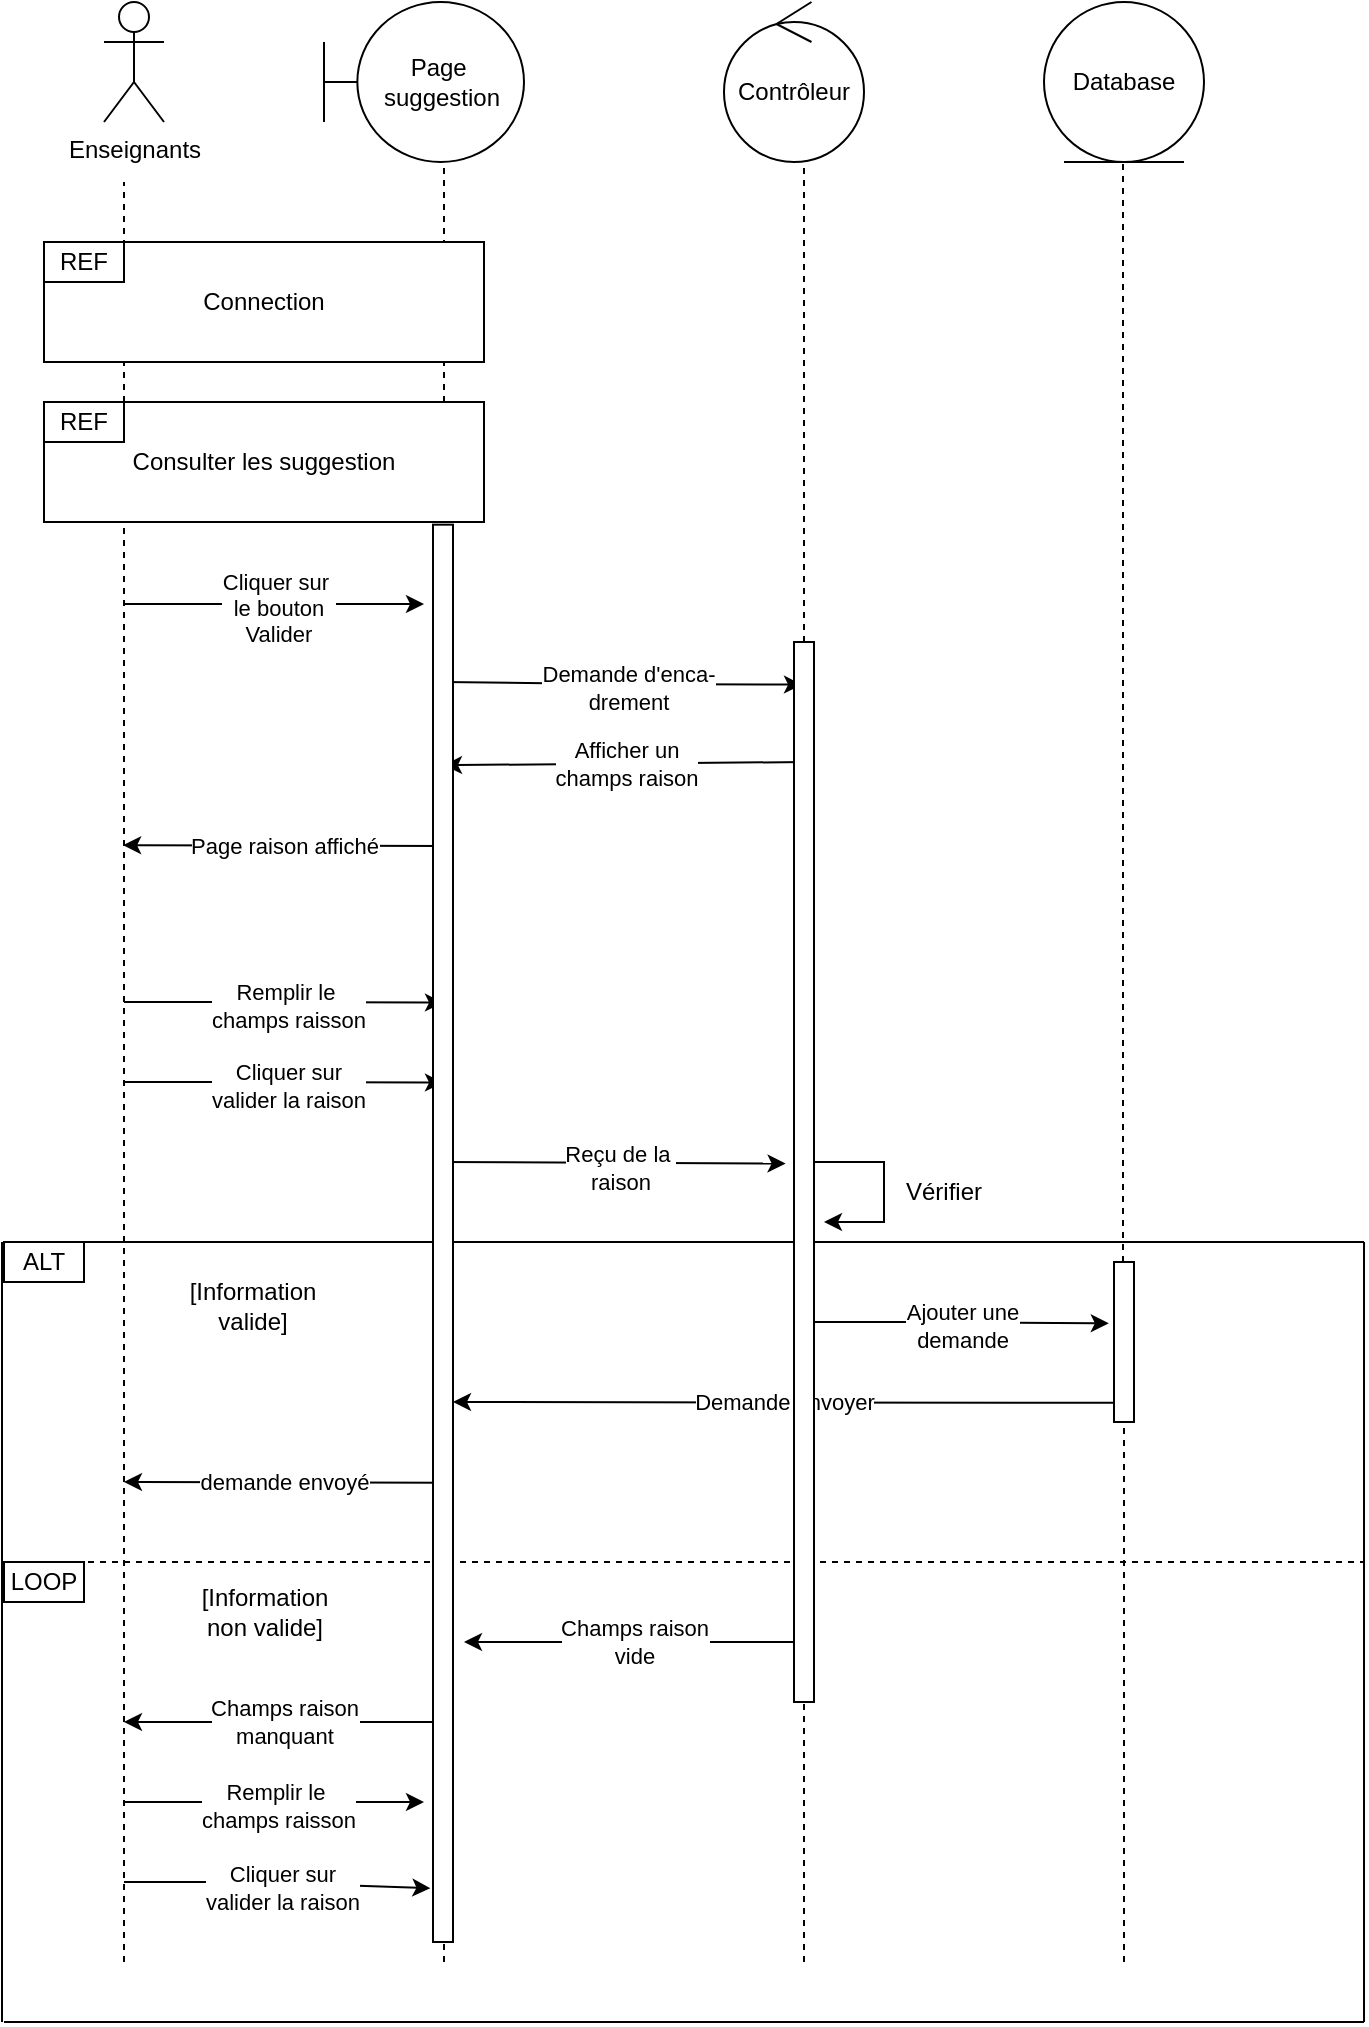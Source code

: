 <mxfile version="17.1.0" type="github">
  <diagram id="kgpKYQtTHZ0yAKxKKP6v" name="Page-1">
    <mxGraphModel dx="1038" dy="579" grid="1" gridSize="10" guides="1" tooltips="1" connect="1" arrows="1" fold="1" page="1" pageScale="1" pageWidth="850" pageHeight="1100" math="0" shadow="0">
      <root>
        <mxCell id="0" />
        <mxCell id="1" parent="0" />
        <mxCell id="MbQovPlUdjyoEpwD81Fg-1" value="Enseignants" style="shape=umlActor;verticalLabelPosition=bottom;verticalAlign=top;html=1;outlineConnect=0;" vertex="1" parent="1">
          <mxGeometry x="130" y="60" width="30" height="60" as="geometry" />
        </mxCell>
        <mxCell id="MbQovPlUdjyoEpwD81Fg-3" value="Page&amp;nbsp;&lt;br&gt;suggestion" style="shape=umlBoundary;whiteSpace=wrap;html=1;" vertex="1" parent="1">
          <mxGeometry x="240" y="60" width="100" height="80" as="geometry" />
        </mxCell>
        <mxCell id="MbQovPlUdjyoEpwD81Fg-4" value="Database" style="ellipse;shape=umlEntity;whiteSpace=wrap;html=1;" vertex="1" parent="1">
          <mxGeometry x="600" y="60" width="80" height="80" as="geometry" />
        </mxCell>
        <mxCell id="MbQovPlUdjyoEpwD81Fg-5" value="Contrôleur" style="ellipse;shape=umlControl;whiteSpace=wrap;html=1;" vertex="1" parent="1">
          <mxGeometry x="440" y="60" width="70" height="80" as="geometry" />
        </mxCell>
        <mxCell id="MbQovPlUdjyoEpwD81Fg-6" value="" style="endArrow=none;dashed=1;html=1;rounded=0;" edge="1" parent="1">
          <mxGeometry width="50" height="50" relative="1" as="geometry">
            <mxPoint x="140" y="1040" as="sourcePoint" />
            <mxPoint x="140" y="150" as="targetPoint" />
          </mxGeometry>
        </mxCell>
        <mxCell id="MbQovPlUdjyoEpwD81Fg-7" value="" style="endArrow=none;dashed=1;html=1;rounded=0;" edge="1" parent="1">
          <mxGeometry width="50" height="50" relative="1" as="geometry">
            <mxPoint x="300" y="1040" as="sourcePoint" />
            <mxPoint x="300" y="140" as="targetPoint" />
          </mxGeometry>
        </mxCell>
        <mxCell id="MbQovPlUdjyoEpwD81Fg-8" value="" style="endArrow=none;dashed=1;html=1;rounded=0;startArrow=none;" edge="1" parent="1" source="MbQovPlUdjyoEpwD81Fg-76">
          <mxGeometry width="50" height="50" relative="1" as="geometry">
            <mxPoint x="480" y="1040" as="sourcePoint" />
            <mxPoint x="480" y="140" as="targetPoint" />
          </mxGeometry>
        </mxCell>
        <mxCell id="MbQovPlUdjyoEpwD81Fg-9" value="" style="endArrow=none;dashed=1;html=1;rounded=0;startArrow=none;" edge="1" parent="1" source="MbQovPlUdjyoEpwD81Fg-73">
          <mxGeometry width="50" height="50" relative="1" as="geometry">
            <mxPoint x="640" y="1040" as="sourcePoint" />
            <mxPoint x="639.5" y="140" as="targetPoint" />
          </mxGeometry>
        </mxCell>
        <mxCell id="MbQovPlUdjyoEpwD81Fg-10" value="Connection" style="rounded=0;whiteSpace=wrap;html=1;" vertex="1" parent="1">
          <mxGeometry x="100" y="180" width="220" height="60" as="geometry" />
        </mxCell>
        <mxCell id="MbQovPlUdjyoEpwD81Fg-11" value="Consulter les suggestion" style="rounded=0;whiteSpace=wrap;html=1;" vertex="1" parent="1">
          <mxGeometry x="100" y="260" width="220" height="60" as="geometry" />
        </mxCell>
        <mxCell id="MbQovPlUdjyoEpwD81Fg-12" value="REF" style="rounded=0;whiteSpace=wrap;html=1;" vertex="1" parent="1">
          <mxGeometry x="100" y="180" width="40" height="20" as="geometry" />
        </mxCell>
        <mxCell id="MbQovPlUdjyoEpwD81Fg-13" value="REF" style="rounded=0;whiteSpace=wrap;html=1;" vertex="1" parent="1">
          <mxGeometry x="100" y="260" width="40" height="20" as="geometry" />
        </mxCell>
        <mxCell id="MbQovPlUdjyoEpwD81Fg-18" value="" style="endArrow=classic;html=1;rounded=0;" edge="1" parent="1">
          <mxGeometry relative="1" as="geometry">
            <mxPoint x="140" y="361" as="sourcePoint" />
            <mxPoint x="290" y="361" as="targetPoint" />
            <Array as="points">
              <mxPoint x="200.5" y="361" />
            </Array>
          </mxGeometry>
        </mxCell>
        <mxCell id="MbQovPlUdjyoEpwD81Fg-19" value="Cliquer sur&amp;nbsp;&lt;br&gt;le bouton&lt;br&gt;Valider" style="edgeLabel;html=1;align=center;verticalAlign=middle;resizable=0;points=[];" vertex="1" connectable="0" parent="MbQovPlUdjyoEpwD81Fg-18">
          <mxGeometry x="0.028" y="-2" relative="1" as="geometry">
            <mxPoint as="offset" />
          </mxGeometry>
        </mxCell>
        <mxCell id="MbQovPlUdjyoEpwD81Fg-22" value="" style="endArrow=classic;html=1;rounded=0;entryX=-0.05;entryY=0.571;entryDx=0;entryDy=0;entryPerimeter=0;" edge="1" parent="1">
          <mxGeometry relative="1" as="geometry">
            <mxPoint x="300" y="400" as="sourcePoint" />
            <mxPoint x="479" y="401.33" as="targetPoint" />
            <Array as="points">
              <mxPoint x="380" y="401" />
            </Array>
          </mxGeometry>
        </mxCell>
        <mxCell id="MbQovPlUdjyoEpwD81Fg-23" value="Demande d&#39;enca-&lt;br&gt;drement" style="edgeLabel;html=1;align=center;verticalAlign=middle;resizable=0;points=[];" vertex="1" connectable="0" parent="MbQovPlUdjyoEpwD81Fg-22">
          <mxGeometry x="0.028" y="-2" relative="1" as="geometry">
            <mxPoint as="offset" />
          </mxGeometry>
        </mxCell>
        <mxCell id="MbQovPlUdjyoEpwD81Fg-26" value="" style="endArrow=classic;html=1;rounded=0;exitX=0.088;exitY=0.968;exitDx=0;exitDy=0;exitPerimeter=0;entryX=1.312;entryY=0.742;entryDx=0;entryDy=0;entryPerimeter=0;" edge="1" parent="1">
          <mxGeometry relative="1" as="geometry">
            <mxPoint x="480.88" y="440" as="sourcePoint" />
            <mxPoint x="300.0" y="441.6" as="targetPoint" />
            <Array as="points" />
          </mxGeometry>
        </mxCell>
        <mxCell id="MbQovPlUdjyoEpwD81Fg-27" value="Afficher un&lt;br&gt;champs raison" style="edgeLabel;resizable=0;html=1;align=center;verticalAlign=middle;" connectable="0" vertex="1" parent="MbQovPlUdjyoEpwD81Fg-26">
          <mxGeometry relative="1" as="geometry" />
        </mxCell>
        <mxCell id="MbQovPlUdjyoEpwD81Fg-30" value="" style="endArrow=classic;html=1;rounded=0;entryX=1.312;entryY=0.742;entryDx=0;entryDy=0;entryPerimeter=0;" edge="1" parent="1">
          <mxGeometry relative="1" as="geometry">
            <mxPoint x="300" y="482" as="sourcePoint" />
            <mxPoint x="139.56" y="481.6" as="targetPoint" />
            <Array as="points" />
          </mxGeometry>
        </mxCell>
        <mxCell id="MbQovPlUdjyoEpwD81Fg-31" value="Page raison affiché" style="edgeLabel;resizable=0;html=1;align=center;verticalAlign=middle;" connectable="0" vertex="1" parent="MbQovPlUdjyoEpwD81Fg-30">
          <mxGeometry relative="1" as="geometry" />
        </mxCell>
        <mxCell id="MbQovPlUdjyoEpwD81Fg-34" value="" style="endArrow=classic;html=1;rounded=0;entryX=-0.05;entryY=0.571;entryDx=0;entryDy=0;entryPerimeter=0;" edge="1" parent="1">
          <mxGeometry relative="1" as="geometry">
            <mxPoint x="140" y="560" as="sourcePoint" />
            <mxPoint x="299.5" y="560.33" as="targetPoint" />
            <Array as="points">
              <mxPoint x="200.5" y="560" />
            </Array>
          </mxGeometry>
        </mxCell>
        <mxCell id="MbQovPlUdjyoEpwD81Fg-35" value="Remplir le&amp;nbsp;&lt;br&gt;champs raisson" style="edgeLabel;html=1;align=center;verticalAlign=middle;resizable=0;points=[];" vertex="1" connectable="0" parent="MbQovPlUdjyoEpwD81Fg-34">
          <mxGeometry x="0.028" y="-2" relative="1" as="geometry">
            <mxPoint as="offset" />
          </mxGeometry>
        </mxCell>
        <mxCell id="MbQovPlUdjyoEpwD81Fg-36" value="" style="endArrow=classic;html=1;rounded=0;entryX=-0.05;entryY=0.571;entryDx=0;entryDy=0;entryPerimeter=0;" edge="1" parent="1">
          <mxGeometry relative="1" as="geometry">
            <mxPoint x="140" y="600" as="sourcePoint" />
            <mxPoint x="299.5" y="600.33" as="targetPoint" />
            <Array as="points">
              <mxPoint x="200.5" y="600" />
            </Array>
          </mxGeometry>
        </mxCell>
        <mxCell id="MbQovPlUdjyoEpwD81Fg-37" value="Cliquer sur&lt;br&gt;valider la raison" style="edgeLabel;html=1;align=center;verticalAlign=middle;resizable=0;points=[];" vertex="1" connectable="0" parent="MbQovPlUdjyoEpwD81Fg-36">
          <mxGeometry x="0.028" y="-2" relative="1" as="geometry">
            <mxPoint as="offset" />
          </mxGeometry>
        </mxCell>
        <mxCell id="MbQovPlUdjyoEpwD81Fg-38" value="" style="endArrow=classic;html=1;rounded=0;entryX=-0.42;entryY=0.492;entryDx=0;entryDy=0;entryPerimeter=0;" edge="1" parent="1" target="MbQovPlUdjyoEpwD81Fg-76">
          <mxGeometry relative="1" as="geometry">
            <mxPoint x="300" y="640" as="sourcePoint" />
            <mxPoint x="479.5" y="640.33" as="targetPoint" />
            <Array as="points" />
          </mxGeometry>
        </mxCell>
        <mxCell id="MbQovPlUdjyoEpwD81Fg-39" value="Reçu de la&amp;nbsp;&lt;br&gt;raison" style="edgeLabel;html=1;align=center;verticalAlign=middle;resizable=0;points=[];" vertex="1" connectable="0" parent="MbQovPlUdjyoEpwD81Fg-38">
          <mxGeometry x="0.028" y="-2" relative="1" as="geometry">
            <mxPoint as="offset" />
          </mxGeometry>
        </mxCell>
        <mxCell id="MbQovPlUdjyoEpwD81Fg-42" value="" style="endArrow=none;html=1;rounded=0;" edge="1" parent="1">
          <mxGeometry width="50" height="50" relative="1" as="geometry">
            <mxPoint x="80" y="1070" as="sourcePoint" />
            <mxPoint x="760" y="1070" as="targetPoint" />
          </mxGeometry>
        </mxCell>
        <mxCell id="MbQovPlUdjyoEpwD81Fg-44" value="LOOP" style="rounded=0;whiteSpace=wrap;html=1;" vertex="1" parent="1">
          <mxGeometry x="80" y="840" width="40" height="20" as="geometry" />
        </mxCell>
        <mxCell id="MbQovPlUdjyoEpwD81Fg-46" value="" style="endArrow=none;html=1;rounded=0;" edge="1" parent="1">
          <mxGeometry width="50" height="50" relative="1" as="geometry">
            <mxPoint x="80" y="680" as="sourcePoint" />
            <mxPoint x="760" y="680" as="targetPoint" />
          </mxGeometry>
        </mxCell>
        <mxCell id="MbQovPlUdjyoEpwD81Fg-47" value="" style="endArrow=none;html=1;rounded=0;" edge="1" parent="1">
          <mxGeometry width="50" height="50" relative="1" as="geometry">
            <mxPoint x="79" y="1070" as="sourcePoint" />
            <mxPoint x="79" y="680" as="targetPoint" />
          </mxGeometry>
        </mxCell>
        <mxCell id="MbQovPlUdjyoEpwD81Fg-48" value="ALT" style="rounded=0;whiteSpace=wrap;html=1;" vertex="1" parent="1">
          <mxGeometry x="80" y="680" width="40" height="20" as="geometry" />
        </mxCell>
        <mxCell id="MbQovPlUdjyoEpwD81Fg-49" value="" style="endArrow=none;html=1;rounded=0;" edge="1" parent="1">
          <mxGeometry width="50" height="50" relative="1" as="geometry">
            <mxPoint x="760" y="1070" as="sourcePoint" />
            <mxPoint x="760" y="680" as="targetPoint" />
          </mxGeometry>
        </mxCell>
        <mxCell id="MbQovPlUdjyoEpwD81Fg-51" value="" style="endArrow=classic;html=1;rounded=0;" edge="1" parent="1">
          <mxGeometry width="50" height="50" relative="1" as="geometry">
            <mxPoint x="480" y="640" as="sourcePoint" />
            <mxPoint x="490" y="670" as="targetPoint" />
            <Array as="points">
              <mxPoint x="520" y="640" />
              <mxPoint x="520" y="670" />
            </Array>
          </mxGeometry>
        </mxCell>
        <mxCell id="MbQovPlUdjyoEpwD81Fg-52" value="Vérifier" style="text;html=1;strokeColor=none;fillColor=none;align=center;verticalAlign=middle;whiteSpace=wrap;rounded=0;" vertex="1" parent="1">
          <mxGeometry x="520" y="640" width="60" height="30" as="geometry" />
        </mxCell>
        <mxCell id="MbQovPlUdjyoEpwD81Fg-55" value="" style="endArrow=classic;html=1;rounded=0;" edge="1" parent="1">
          <mxGeometry relative="1" as="geometry">
            <mxPoint x="634.94" y="760.4" as="sourcePoint" />
            <mxPoint x="304.5" y="760" as="targetPoint" />
            <Array as="points" />
          </mxGeometry>
        </mxCell>
        <mxCell id="MbQovPlUdjyoEpwD81Fg-56" value="Demande envoyer" style="edgeLabel;resizable=0;html=1;align=center;verticalAlign=middle;" connectable="0" vertex="1" parent="MbQovPlUdjyoEpwD81Fg-55">
          <mxGeometry relative="1" as="geometry" />
        </mxCell>
        <mxCell id="MbQovPlUdjyoEpwD81Fg-57" value="" style="endArrow=classic;html=1;rounded=0;entryX=-0.26;entryY=0.383;entryDx=0;entryDy=0;entryPerimeter=0;" edge="1" parent="1" target="MbQovPlUdjyoEpwD81Fg-73">
          <mxGeometry relative="1" as="geometry">
            <mxPoint x="480" y="720" as="sourcePoint" />
            <mxPoint x="639.75" y="720.33" as="targetPoint" />
            <Array as="points">
              <mxPoint x="540.75" y="720" />
            </Array>
          </mxGeometry>
        </mxCell>
        <mxCell id="MbQovPlUdjyoEpwD81Fg-58" value="Ajouter une&lt;br&gt;demande" style="edgeLabel;html=1;align=center;verticalAlign=middle;resizable=0;points=[];" vertex="1" connectable="0" parent="MbQovPlUdjyoEpwD81Fg-57">
          <mxGeometry x="0.028" y="-2" relative="1" as="geometry">
            <mxPoint as="offset" />
          </mxGeometry>
        </mxCell>
        <mxCell id="MbQovPlUdjyoEpwD81Fg-64" value="demande envoyé" style="endArrow=classic;html=1;rounded=0;entryX=1.312;entryY=0.742;entryDx=0;entryDy=0;entryPerimeter=0;" edge="1" parent="1">
          <mxGeometry relative="1" as="geometry">
            <mxPoint x="300.44" y="800.4" as="sourcePoint" />
            <mxPoint x="140.0" y="800.0" as="targetPoint" />
            <Array as="points" />
          </mxGeometry>
        </mxCell>
        <mxCell id="MbQovPlUdjyoEpwD81Fg-66" value="" style="endArrow=none;dashed=1;html=1;rounded=0;" edge="1" parent="1">
          <mxGeometry width="50" height="50" relative="1" as="geometry">
            <mxPoint x="80" y="840" as="sourcePoint" />
            <mxPoint x="760" y="840" as="targetPoint" />
          </mxGeometry>
        </mxCell>
        <mxCell id="MbQovPlUdjyoEpwD81Fg-67" value="Champs raison&lt;br&gt;vide" style="endArrow=classic;html=1;rounded=0;" edge="1" parent="1">
          <mxGeometry relative="1" as="geometry">
            <mxPoint x="480" y="880" as="sourcePoint" />
            <mxPoint x="310" y="880" as="targetPoint" />
            <Array as="points" />
          </mxGeometry>
        </mxCell>
        <mxCell id="MbQovPlUdjyoEpwD81Fg-68" value="Champs raison&lt;br&gt;manquant" style="endArrow=classic;html=1;rounded=0;entryX=1.312;entryY=0.742;entryDx=0;entryDy=0;entryPerimeter=0;" edge="1" parent="1">
          <mxGeometry relative="1" as="geometry">
            <mxPoint x="300" y="920" as="sourcePoint" />
            <mxPoint x="140" y="920" as="targetPoint" />
            <Array as="points" />
          </mxGeometry>
        </mxCell>
        <mxCell id="MbQovPlUdjyoEpwD81Fg-69" value="" style="endArrow=classic;html=1;rounded=0;" edge="1" parent="1">
          <mxGeometry relative="1" as="geometry">
            <mxPoint x="140" y="960" as="sourcePoint" />
            <mxPoint x="290" y="960" as="targetPoint" />
            <Array as="points">
              <mxPoint x="200.5" y="960" />
            </Array>
          </mxGeometry>
        </mxCell>
        <mxCell id="MbQovPlUdjyoEpwD81Fg-70" value="Remplir le&amp;nbsp;&lt;br&gt;champs raisson" style="edgeLabel;html=1;align=center;verticalAlign=middle;resizable=0;points=[];" vertex="1" connectable="0" parent="MbQovPlUdjyoEpwD81Fg-69">
          <mxGeometry x="0.028" y="-2" relative="1" as="geometry">
            <mxPoint as="offset" />
          </mxGeometry>
        </mxCell>
        <mxCell id="MbQovPlUdjyoEpwD81Fg-71" value="" style="endArrow=classic;html=1;rounded=0;entryX=-0.13;entryY=0.962;entryDx=0;entryDy=0;entryPerimeter=0;" edge="1" parent="1" target="MbQovPlUdjyoEpwD81Fg-75">
          <mxGeometry relative="1" as="geometry">
            <mxPoint x="140" y="1000" as="sourcePoint" />
            <mxPoint x="299.5" y="1000.33" as="targetPoint" />
            <Array as="points">
              <mxPoint x="200.5" y="1000" />
            </Array>
          </mxGeometry>
        </mxCell>
        <mxCell id="MbQovPlUdjyoEpwD81Fg-72" value="Cliquer sur&lt;br&gt;valider la raison" style="edgeLabel;html=1;align=center;verticalAlign=middle;resizable=0;points=[];" vertex="1" connectable="0" parent="MbQovPlUdjyoEpwD81Fg-71">
          <mxGeometry x="0.028" y="-2" relative="1" as="geometry">
            <mxPoint as="offset" />
          </mxGeometry>
        </mxCell>
        <mxCell id="MbQovPlUdjyoEpwD81Fg-73" value="" style="html=1;points=[];perimeter=orthogonalPerimeter;" vertex="1" parent="1">
          <mxGeometry x="635" y="690" width="10" height="80" as="geometry" />
        </mxCell>
        <mxCell id="MbQovPlUdjyoEpwD81Fg-74" value="" style="endArrow=none;dashed=1;html=1;rounded=0;" edge="1" parent="1" target="MbQovPlUdjyoEpwD81Fg-73">
          <mxGeometry width="50" height="50" relative="1" as="geometry">
            <mxPoint x="640" y="1040" as="sourcePoint" />
            <mxPoint x="639.5" y="140" as="targetPoint" />
          </mxGeometry>
        </mxCell>
        <mxCell id="MbQovPlUdjyoEpwD81Fg-75" value="" style="html=1;points=[];perimeter=orthogonalPerimeter;" vertex="1" parent="1">
          <mxGeometry x="294.5" y="321.33" width="10" height="708.67" as="geometry" />
        </mxCell>
        <mxCell id="MbQovPlUdjyoEpwD81Fg-76" value="" style="html=1;points=[];perimeter=orthogonalPerimeter;" vertex="1" parent="1">
          <mxGeometry x="475" y="380" width="10" height="530" as="geometry" />
        </mxCell>
        <mxCell id="MbQovPlUdjyoEpwD81Fg-77" value="" style="endArrow=none;dashed=1;html=1;rounded=0;" edge="1" parent="1" target="MbQovPlUdjyoEpwD81Fg-76">
          <mxGeometry width="50" height="50" relative="1" as="geometry">
            <mxPoint x="480" y="1040" as="sourcePoint" />
            <mxPoint x="480" y="140" as="targetPoint" />
          </mxGeometry>
        </mxCell>
        <mxCell id="MbQovPlUdjyoEpwD81Fg-79" value="[Information &lt;br&gt;valide]" style="text;html=1;align=center;verticalAlign=middle;resizable=0;points=[];autosize=1;strokeColor=none;fillColor=none;" vertex="1" parent="1">
          <mxGeometry x="164" y="697" width="80" height="30" as="geometry" />
        </mxCell>
        <mxCell id="MbQovPlUdjyoEpwD81Fg-80" value="[Information &lt;br&gt;non valide]" style="text;html=1;align=center;verticalAlign=middle;resizable=0;points=[];autosize=1;strokeColor=none;fillColor=none;" vertex="1" parent="1">
          <mxGeometry x="170" y="850" width="80" height="30" as="geometry" />
        </mxCell>
      </root>
    </mxGraphModel>
  </diagram>
</mxfile>
